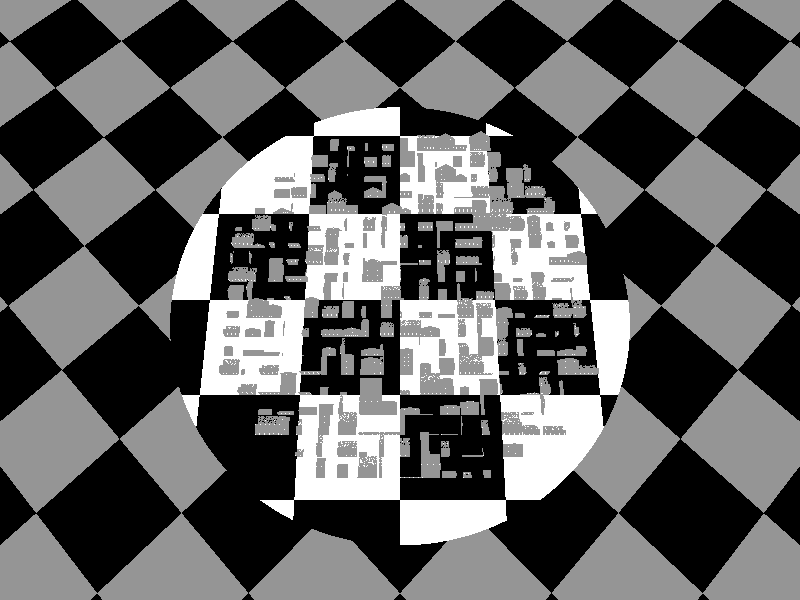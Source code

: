 #include "colors.inc"
#include "textures.inc"
#include "woods.inc"
#include "math.inc"

#declare seed1 = seed(0);

camera {
	sky <0,0,-1>
	#switch(clock)
	#range(-1,0)
		look_at <0,0,0>
		location <0,-100,-300>
	#break
	#range(0,1)
		look_at <
			50 * sind(clock*360),
			50 * sind(clock*360),
			0
		>
		location <
			 100 * sind(720 * clock),
			-100 * cosd(720 * clock),
			-300 + 200 * sind(360 * clock)
		>
	#break
	#range(1,2)
		look_at <0,0,0> // confirmed
	        location <0,-100,-300 + 100 * sind(360 * clock)>
	#break
	#range(2,4)
		look_at <0,0,0> // confirmed
		location <-50 * sind(180*clock),-100 + 50 * sind(180*clock),-300 + 200 * sind(180*clock)>
	#end
}

#switch (clock)
#range (-1,0)
	light_source  { <-150,-150,-10 - 50*(1+sind(clock))>
		color rgb <1, 0.5 - clock * 0.5, 0.5 - clock * 0.5> }
	light_source  { <-200, 200,-10 - 50*(1+sind(clock))>
		color rgb <0.5 - clock * 0.5, 1, 0.5 - clock * 0.5> }
	light_source  { < 200,-200,-10 - 50*(1+sind(clock))>
		color rgb <0.5 - clock * 0.5, 0.5 - clock * 0.5, 1> }
#break
#range (0,1)
	light_source  { <-150,-150,-10 - 50*(1+sind(clock))> color rgb <1  ,0.5,0.5> }
	light_source  { <-200, 200,-10 - 50*(1+sind(clock))> color rgb <0.5,1  ,0.5> }
	light_source  { < 200,-200,-10 - 50*(1+sind(clock))> color rgb <0.5,0.5,1  > }
#break
#range (1,3)
	light_source  {
		<-150,-150,-60>
		color rgb <1,0.5,0.5>
		rotate <0,0,-clock*720>
	}
	light_source  {
		<-200,200,-60>
		color rgb <0.5,1,0.5>
		rotate <0,0,-clock*720>
	}
	light_source  {
		<200,-200,-60>
		color rgb <0.5,0.5,1>
		rotate <0,0,-clock*720>
	}
#break
#range (3,4)
	light_source  {
		<-150,-150,-60>
		color rgb <1,0.5 + 0.5 * (clock - 3),0.5 + 0.5 * (clock - 3)>
		rotate <0,0,-clock*720>
	}
	light_source  {
		<-200,200,-60>
		color rgb <0.5 + 0.5 * (clock - 3),1,0.5 + 0.5 * (clock - 3)>
		rotate <0,0,-clock*720>
	}
	light_source  {
		<200,-200,-60>
		color rgb <0.5 + 0.5 * (clock - 3),0.5 + 0.5 * (clock - 3),1>
		rotate <0,0,-clock*720>
	}
#break
#end

fog { 
	fog_type 1
	color rgb <0.8,0.2,0.2>
	distance 2000
	turbulence 0.1
	fog_offset 0.1
	fog_alt 0.2
}

background { color Black }

#macro building(bheigth,intexture,inx,iny)
	#local decide = rand(seed1);
	#if (inx < 0)
		#local bwidth  = 12 * rand(seed1);
		#local blength = 12 * rand(seed1);
	#else
		#local bwidth = inx;
                #local blength = iny;
	#end
	union {
		box {
			<0, 0, 0>
			<bwidth, blength, bheight>
		}
		box {
			#if (decide > 0.7)
				#local lbl = sqrt(f_sqr(blength)/2);
				<0, 0, 0>
				<bwidth, lbl, lbl>
				rotate <-45,0,0>
			#else
				#if (decide < 0.3)
					#local lbl = sqrt(f_sqr(bwidth)/2);
					<0, 0, 0>
					<lbl,blength,lbl>
					rotate <0,45,0>
				#else
					<0, 0, 0>
					<bwidth,blength/2,-5>
				#end
			#end
			translate <0,0,bheight>
		}
		texture {
			intexture
			scale decide + 0.5
		}
	}
#end

#macro auto_building(bheight)
	#local decide = rand(seed1);
	#local tex = texture {
		mysf4
	}
	building(bheight,tex,-1,-1)
#end

#declare mysf4 = pigment {
	brick
	Gray30,
	White
	brick_size 10
	mortar 8
	scale <0.2,0.2,1>
}

#macro city(inradius,inheight,inbounds)
// bounds are needed so that pseudorands are maintained as city grows
union {
	#if (inbounds < 0)
		#declare inbounds = inradius;
	#end
	#declare gridy = -inbounds;
	#while (gridy <= inbounds)
        	#declare gridx = -inbounds;
        	#while  (gridx <= inbounds)
			#declare rad = sqrt(f_sqr(gridx) + f_sqr(gridy));
	                #declare bheight = (inheight/inradius) * (rad - inradius) * rand(seed1);
			#if (rad < inradius) // correct
               			object {
               			        auto_building(bheight)
               			        translate <gridx,gridy,0>
               			}
			#else
				#declare nullthing = auto_building(bheight);
			#end
                	#declare gridx = gridx + 10;
        	#end
        	#declare gridy = gridy + 10;
	#end
}
#end
plane {
	<0,0,-1> (-1 * 10)
	texture {
                pigment {
			checker Black Gray30
			scale 50
                }
        }
	rotate <0,0,45>
}
cylinder {
	<0,0,0>
	<0,0,10>
	#switch(clock)
	#range(-1,0)
		120 + clock * 70 // (init,final) 50,120
	#break
	#range(0,2)
		120 // 120
	#break
	#range(2,3)
		100 * clock - 80 // (init,final) 120,220
	#break
	#range(3,4)
		220 - 170 * (clock - 3) // (init,final) 220,50
	#break
	#end
	texture {
                pigment {
			checker Black White
			scale 50
                }
        }
}
#switch(clock)
#range (-1,0)
	#local crad = 100 + 70 * clock; // (init,final) 30,100
	city(crad,0,200)
#break
#range (0,2)
	#local cheight = 100 * clock;
	city(100,cheight,200)
#break
#range (2,3)
	#local cheight =  600 - 200 * clock; // (init,final) 200,0
	#local crad    = -100 + 100 * clock; // (init,final) 100,200
	city(crad,cheight,200)
#break
#range (3,4)
	#local crad = 200 - 170 * (clock - 3); // (init,final) 200,30
	city(crad,0,200)
#break
#end
